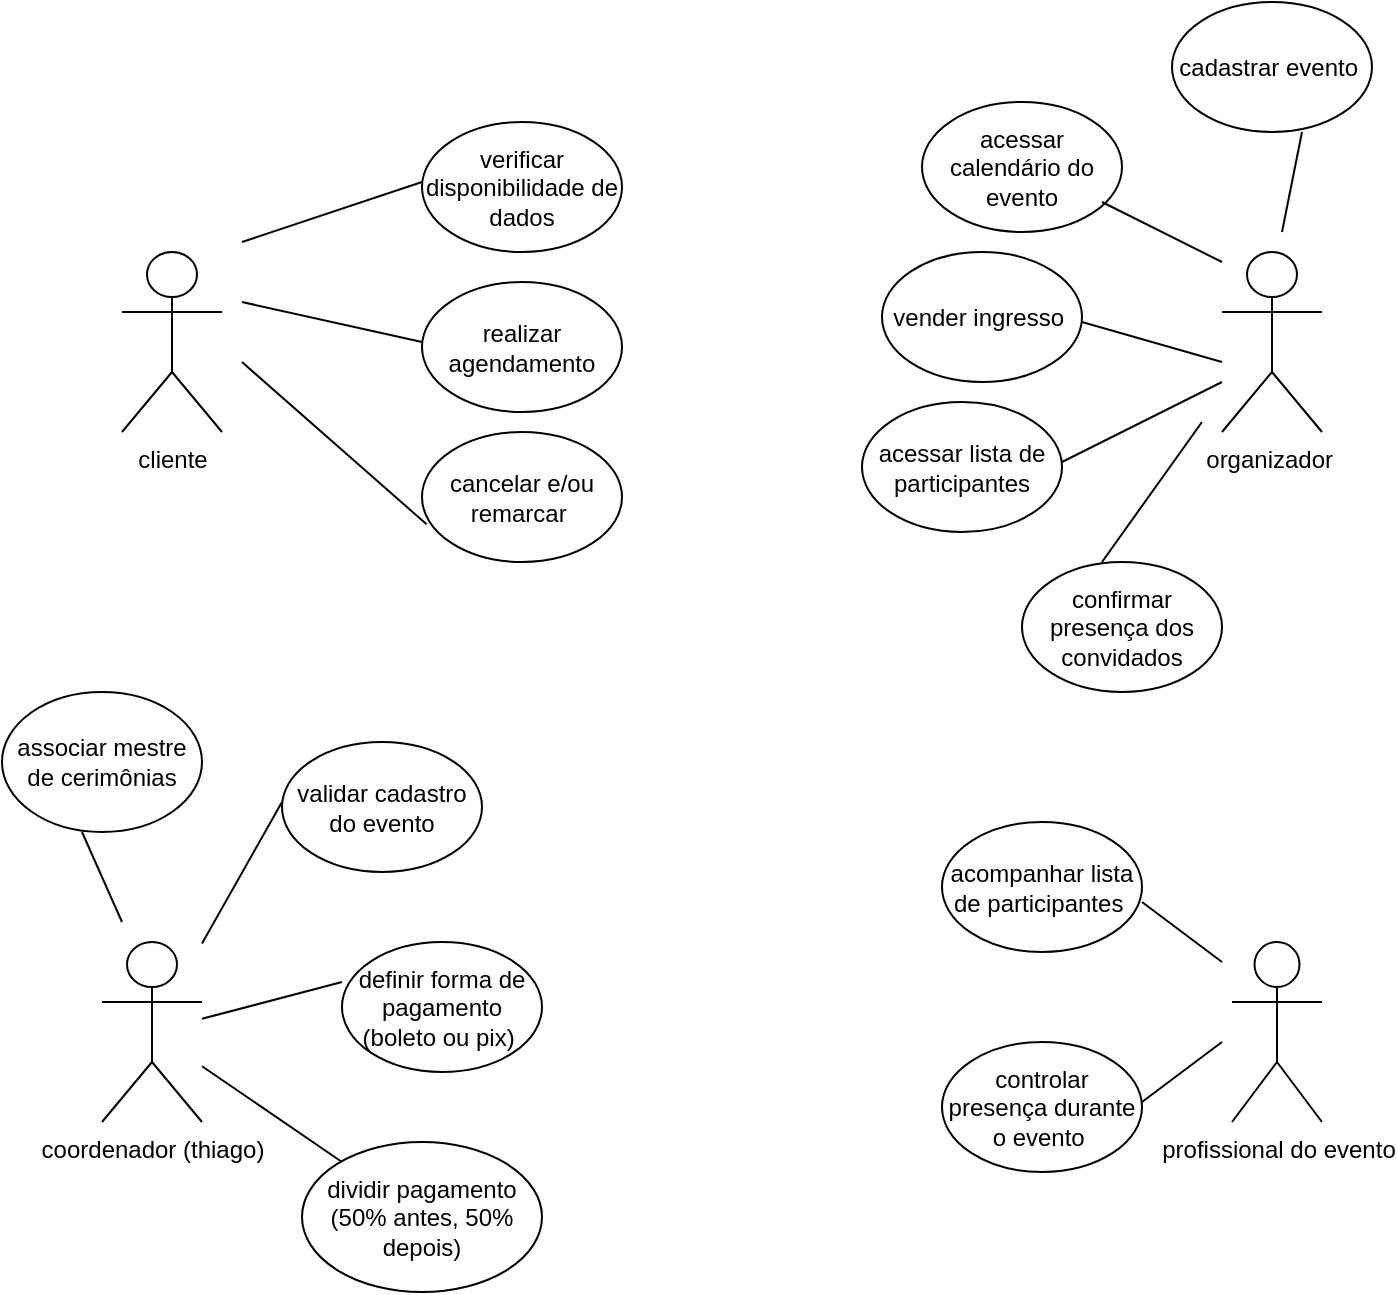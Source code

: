 <mxfile version="26.2.9">
  <diagram name="Página-1" id="7QrRLFPtVmv0LntT_hHe">
    <mxGraphModel dx="1391" dy="1932" grid="1" gridSize="10" guides="1" tooltips="1" connect="1" arrows="1" fold="1" page="1" pageScale="1" pageWidth="827" pageHeight="1169" math="0" shadow="0">
      <root>
        <mxCell id="0" />
        <mxCell id="1" parent="0" />
        <mxCell id="ZcK-xEs8XKB6jnWGEz-K-3" value="&lt;font style=&quot;vertical-align: inherit;&quot;&gt;&lt;font style=&quot;vertical-align: inherit;&quot;&gt;cliente&lt;/font&gt;&lt;/font&gt;" style="shape=umlActor;verticalLabelPosition=bottom;verticalAlign=top;html=1;outlineConnect=0;" vertex="1" parent="1">
          <mxGeometry x="130" y="-385" width="50" height="90" as="geometry" />
        </mxCell>
        <mxCell id="ZcK-xEs8XKB6jnWGEz-K-4" value="&lt;font style=&quot;vertical-align: inherit;&quot;&gt;&lt;font style=&quot;vertical-align: inherit;&quot;&gt;verificar disponibilidade de dados&lt;/font&gt;&lt;/font&gt;" style="ellipse;whiteSpace=wrap;html=1;" vertex="1" parent="1">
          <mxGeometry x="280" y="-450" width="100" height="65" as="geometry" />
        </mxCell>
        <mxCell id="ZcK-xEs8XKB6jnWGEz-K-5" value="&lt;font style=&quot;vertical-align: inherit;&quot;&gt;&lt;font style=&quot;vertical-align: inherit;&quot;&gt;realizar agendamento&lt;/font&gt;&lt;/font&gt;" style="ellipse;whiteSpace=wrap;html=1;" vertex="1" parent="1">
          <mxGeometry x="280" y="-370" width="100" height="65" as="geometry" />
        </mxCell>
        <mxCell id="ZcK-xEs8XKB6jnWGEz-K-6" value="&lt;font style=&quot;vertical-align: inherit;&quot;&gt;&lt;font style=&quot;vertical-align: inherit;&quot;&gt;&lt;font style=&quot;vertical-align: inherit;&quot;&gt;&lt;font style=&quot;vertical-align: inherit;&quot;&gt;&lt;font style=&quot;vertical-align: inherit;&quot;&gt;&lt;font style=&quot;vertical-align: inherit;&quot;&gt;cancelar e/ou remarcar&amp;nbsp;&lt;/font&gt;&lt;/font&gt;&lt;/font&gt;&lt;/font&gt;&lt;/font&gt;&lt;/font&gt;" style="ellipse;whiteSpace=wrap;html=1;" vertex="1" parent="1">
          <mxGeometry x="280" y="-295" width="100" height="65" as="geometry" />
        </mxCell>
        <mxCell id="ZcK-xEs8XKB6jnWGEz-K-7" value="" style="endArrow=none;html=1;rounded=0;" edge="1" parent="1">
          <mxGeometry width="50" height="50" relative="1" as="geometry">
            <mxPoint x="190" y="-390" as="sourcePoint" />
            <mxPoint x="280" y="-420" as="targetPoint" />
          </mxGeometry>
        </mxCell>
        <mxCell id="ZcK-xEs8XKB6jnWGEz-K-8" value="" style="endArrow=none;html=1;rounded=0;" edge="1" parent="1">
          <mxGeometry width="50" height="50" relative="1" as="geometry">
            <mxPoint x="190" y="-360" as="sourcePoint" />
            <mxPoint x="280" y="-340" as="targetPoint" />
          </mxGeometry>
        </mxCell>
        <mxCell id="ZcK-xEs8XKB6jnWGEz-K-9" value="" style="endArrow=none;html=1;rounded=0;entryX=0.023;entryY=0.71;entryDx=0;entryDy=0;entryPerimeter=0;" edge="1" parent="1" target="ZcK-xEs8XKB6jnWGEz-K-6">
          <mxGeometry width="50" height="50" relative="1" as="geometry">
            <mxPoint x="190" y="-330" as="sourcePoint" />
            <mxPoint x="270" y="-300" as="targetPoint" />
          </mxGeometry>
        </mxCell>
        <mxCell id="ZcK-xEs8XKB6jnWGEz-K-10" value="&lt;font style=&quot;vertical-align: inherit;&quot;&gt;&lt;font style=&quot;vertical-align: inherit;&quot;&gt;organizador&amp;nbsp;&lt;/font&gt;&lt;/font&gt;" style="shape=umlActor;verticalLabelPosition=bottom;verticalAlign=top;html=1;outlineConnect=0;" vertex="1" parent="1">
          <mxGeometry x="680" y="-385" width="50" height="90" as="geometry" />
        </mxCell>
        <mxCell id="ZcK-xEs8XKB6jnWGEz-K-11" value="&lt;font style=&quot;vertical-align: inherit;&quot;&gt;&lt;font style=&quot;vertical-align: inherit;&quot;&gt;cadastrar evento&amp;nbsp;&lt;/font&gt;&lt;/font&gt;" style="ellipse;whiteSpace=wrap;html=1;" vertex="1" parent="1">
          <mxGeometry x="655" y="-510" width="100" height="65" as="geometry" />
        </mxCell>
        <mxCell id="ZcK-xEs8XKB6jnWGEz-K-12" value="&lt;font style=&quot;vertical-align: inherit;&quot;&gt;&lt;font style=&quot;vertical-align: inherit;&quot;&gt;acessar calendário do evento&lt;/font&gt;&lt;/font&gt;" style="ellipse;whiteSpace=wrap;html=1;" vertex="1" parent="1">
          <mxGeometry x="530" y="-460" width="100" height="65" as="geometry" />
        </mxCell>
        <mxCell id="ZcK-xEs8XKB6jnWGEz-K-13" value="&lt;font style=&quot;vertical-align: inherit;&quot;&gt;&lt;font style=&quot;vertical-align: inherit;&quot;&gt;vender ingresso&amp;nbsp;&lt;/font&gt;&lt;/font&gt;" style="ellipse;whiteSpace=wrap;html=1;" vertex="1" parent="1">
          <mxGeometry x="510" y="-385" width="100" height="65" as="geometry" />
        </mxCell>
        <mxCell id="ZcK-xEs8XKB6jnWGEz-K-14" value="&lt;font style=&quot;vertical-align: inherit;&quot;&gt;&lt;font style=&quot;vertical-align: inherit;&quot;&gt;acessar lista de participantes&lt;/font&gt;&lt;/font&gt;" style="ellipse;whiteSpace=wrap;html=1;" vertex="1" parent="1">
          <mxGeometry x="500" y="-310" width="100" height="65" as="geometry" />
        </mxCell>
        <mxCell id="ZcK-xEs8XKB6jnWGEz-K-15" value="&lt;font style=&quot;vertical-align: inherit;&quot;&gt;&lt;font style=&quot;vertical-align: inherit;&quot;&gt;&lt;font style=&quot;vertical-align: inherit;&quot;&gt;&lt;font style=&quot;vertical-align: inherit;&quot;&gt;confirmar presença dos convidados&lt;/font&gt;&lt;/font&gt;&lt;/font&gt;&lt;/font&gt;" style="ellipse;whiteSpace=wrap;html=1;" vertex="1" parent="1">
          <mxGeometry x="580" y="-230" width="100" height="65" as="geometry" />
        </mxCell>
        <mxCell id="ZcK-xEs8XKB6jnWGEz-K-17" value="&lt;font style=&quot;vertical-align: inherit;&quot;&gt;&lt;font style=&quot;vertical-align: inherit;&quot;&gt;&lt;font style=&quot;vertical-align: inherit;&quot;&gt;&lt;font style=&quot;vertical-align: inherit;&quot;&gt;coordenador (thiago)&lt;/font&gt;&lt;/font&gt;&lt;/font&gt;&lt;/font&gt;" style="shape=umlActor;verticalLabelPosition=bottom;verticalAlign=top;html=1;outlineConnect=0;" vertex="1" parent="1">
          <mxGeometry x="120" y="-40" width="50" height="90" as="geometry" />
        </mxCell>
        <mxCell id="ZcK-xEs8XKB6jnWGEz-K-18" value="&lt;font style=&quot;vertical-align: inherit;&quot;&gt;&lt;font style=&quot;vertical-align: inherit;&quot;&gt;validar cadastro do evento&lt;/font&gt;&lt;/font&gt;" style="ellipse;whiteSpace=wrap;html=1;" vertex="1" parent="1">
          <mxGeometry x="210" y="-140" width="100" height="65" as="geometry" />
        </mxCell>
        <mxCell id="ZcK-xEs8XKB6jnWGEz-K-19" value="&lt;font style=&quot;vertical-align: inherit;&quot;&gt;&lt;font style=&quot;vertical-align: inherit;&quot;&gt;&lt;font style=&quot;vertical-align: inherit;&quot;&gt;&lt;font style=&quot;vertical-align: inherit;&quot;&gt;definir forma de pagamento (boleto ou pix)&amp;nbsp;&lt;/font&gt;&lt;/font&gt;&lt;/font&gt;&lt;/font&gt;" style="ellipse;whiteSpace=wrap;html=1;" vertex="1" parent="1">
          <mxGeometry x="240" y="-40" width="100" height="65" as="geometry" />
        </mxCell>
        <mxCell id="ZcK-xEs8XKB6jnWGEz-K-20" value="&lt;font style=&quot;vertical-align: inherit;&quot;&gt;&lt;font style=&quot;vertical-align: inherit;&quot;&gt;dividir pagamento (50% antes, 50% depois)&lt;/font&gt;&lt;/font&gt;" style="ellipse;whiteSpace=wrap;html=1;" vertex="1" parent="1">
          <mxGeometry x="220" y="60" width="120" height="75" as="geometry" />
        </mxCell>
        <mxCell id="ZcK-xEs8XKB6jnWGEz-K-21" value="" style="endArrow=none;html=1;rounded=0;" edge="1" parent="1" source="ZcK-xEs8XKB6jnWGEz-K-17">
          <mxGeometry width="50" height="50" relative="1" as="geometry">
            <mxPoint x="170" y="-50" as="sourcePoint" />
            <mxPoint x="210" y="-110" as="targetPoint" />
          </mxGeometry>
        </mxCell>
        <mxCell id="ZcK-xEs8XKB6jnWGEz-K-22" value="" style="endArrow=none;html=1;rounded=0;" edge="1" parent="1" source="ZcK-xEs8XKB6jnWGEz-K-17">
          <mxGeometry width="50" height="50" relative="1" as="geometry">
            <mxPoint x="180" y="-10" as="sourcePoint" />
            <mxPoint x="240" y="-20" as="targetPoint" />
          </mxGeometry>
        </mxCell>
        <mxCell id="ZcK-xEs8XKB6jnWGEz-K-23" value="" style="endArrow=none;html=1;rounded=0;" edge="1" parent="1" source="ZcK-xEs8XKB6jnWGEz-K-17">
          <mxGeometry width="50" height="50" relative="1" as="geometry">
            <mxPoint x="180" y="30" as="sourcePoint" />
            <mxPoint x="240" y="70" as="targetPoint" />
          </mxGeometry>
        </mxCell>
        <mxCell id="ZcK-xEs8XKB6jnWGEz-K-24" value="" style="endArrow=none;html=1;rounded=0;" edge="1" parent="1">
          <mxGeometry width="50" height="50" relative="1" as="geometry">
            <mxPoint x="620" y="-230" as="sourcePoint" />
            <mxPoint x="670" y="-300" as="targetPoint" />
          </mxGeometry>
        </mxCell>
        <mxCell id="ZcK-xEs8XKB6jnWGEz-K-25" value="" style="endArrow=none;html=1;rounded=0;" edge="1" parent="1">
          <mxGeometry width="50" height="50" relative="1" as="geometry">
            <mxPoint x="600" y="-280" as="sourcePoint" />
            <mxPoint x="680" y="-320" as="targetPoint" />
          </mxGeometry>
        </mxCell>
        <mxCell id="ZcK-xEs8XKB6jnWGEz-K-26" value="" style="endArrow=none;html=1;rounded=0;" edge="1" parent="1">
          <mxGeometry width="50" height="50" relative="1" as="geometry">
            <mxPoint x="610" y="-350" as="sourcePoint" />
            <mxPoint x="680" y="-330" as="targetPoint" />
          </mxGeometry>
        </mxCell>
        <mxCell id="ZcK-xEs8XKB6jnWGEz-K-27" value="" style="endArrow=none;html=1;rounded=0;" edge="1" parent="1">
          <mxGeometry width="50" height="50" relative="1" as="geometry">
            <mxPoint x="710" y="-395" as="sourcePoint" />
            <mxPoint x="720" y="-445" as="targetPoint" />
          </mxGeometry>
        </mxCell>
        <mxCell id="ZcK-xEs8XKB6jnWGEz-K-28" value="" style="endArrow=none;html=1;rounded=0;" edge="1" parent="1">
          <mxGeometry width="50" height="50" relative="1" as="geometry">
            <mxPoint x="620" y="-410" as="sourcePoint" />
            <mxPoint x="680" y="-380" as="targetPoint" />
          </mxGeometry>
        </mxCell>
        <mxCell id="ZcK-xEs8XKB6jnWGEz-K-29" value="&lt;font style=&quot;vertical-align: inherit;&quot;&gt;&lt;font style=&quot;vertical-align: inherit;&quot;&gt;profissional do evento&lt;/font&gt;&lt;/font&gt;" style="shape=umlActor;verticalLabelPosition=bottom;verticalAlign=top;html=1;outlineConnect=0;" vertex="1" parent="1">
          <mxGeometry x="685" y="-40" width="45" height="90" as="geometry" />
        </mxCell>
        <mxCell id="ZcK-xEs8XKB6jnWGEz-K-30" value="&lt;font style=&quot;vertical-align: inherit;&quot;&gt;&lt;font style=&quot;vertical-align: inherit;&quot;&gt;acompanhar lista de participantes&amp;nbsp;&lt;/font&gt;&lt;/font&gt;" style="ellipse;whiteSpace=wrap;html=1;" vertex="1" parent="1">
          <mxGeometry x="540" y="-100" width="100" height="65" as="geometry" />
        </mxCell>
        <mxCell id="ZcK-xEs8XKB6jnWGEz-K-31" value="&lt;font style=&quot;vertical-align: inherit;&quot;&gt;&lt;font style=&quot;vertical-align: inherit;&quot;&gt;controlar presença durante o evento&amp;nbsp;&lt;/font&gt;&lt;/font&gt;" style="ellipse;whiteSpace=wrap;html=1;" vertex="1" parent="1">
          <mxGeometry x="540" y="10" width="100" height="65" as="geometry" />
        </mxCell>
        <mxCell id="ZcK-xEs8XKB6jnWGEz-K-33" value="" style="endArrow=none;html=1;rounded=0;" edge="1" parent="1">
          <mxGeometry width="50" height="50" relative="1" as="geometry">
            <mxPoint x="640" y="-60" as="sourcePoint" />
            <mxPoint x="680" y="-30" as="targetPoint" />
          </mxGeometry>
        </mxCell>
        <mxCell id="ZcK-xEs8XKB6jnWGEz-K-34" value="" style="endArrow=none;html=1;rounded=0;" edge="1" parent="1">
          <mxGeometry width="50" height="50" relative="1" as="geometry">
            <mxPoint x="640" y="40" as="sourcePoint" />
            <mxPoint x="680" y="10" as="targetPoint" />
          </mxGeometry>
        </mxCell>
        <mxCell id="ZcK-xEs8XKB6jnWGEz-K-46" value="&lt;font style=&quot;vertical-align: inherit;&quot;&gt;&lt;font style=&quot;vertical-align: inherit;&quot;&gt;&lt;font style=&quot;vertical-align: inherit;&quot;&gt;&lt;font style=&quot;vertical-align: inherit;&quot;&gt;&lt;font style=&quot;vertical-align: inherit;&quot;&gt;&lt;font style=&quot;vertical-align: inherit;&quot;&gt;associar mestre de cerimônias&lt;/font&gt;&lt;/font&gt;&lt;/font&gt;&lt;/font&gt;&lt;/font&gt;&lt;/font&gt;" style="ellipse;whiteSpace=wrap;html=1;" vertex="1" parent="1">
          <mxGeometry x="70" y="-165" width="100" height="70" as="geometry" />
        </mxCell>
        <mxCell id="ZcK-xEs8XKB6jnWGEz-K-47" value="" style="endArrow=none;html=1;rounded=0;" edge="1" parent="1">
          <mxGeometry width="50" height="50" relative="1" as="geometry">
            <mxPoint x="130" y="-50" as="sourcePoint" />
            <mxPoint x="110.0" y="-95" as="targetPoint" />
            <Array as="points" />
          </mxGeometry>
        </mxCell>
      </root>
    </mxGraphModel>
  </diagram>
</mxfile>
